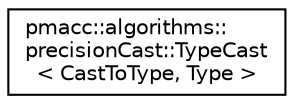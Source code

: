 digraph "Graphical Class Hierarchy"
{
 // LATEX_PDF_SIZE
  edge [fontname="Helvetica",fontsize="10",labelfontname="Helvetica",labelfontsize="10"];
  node [fontname="Helvetica",fontsize="10",shape=record];
  rankdir="LR";
  Node0 [label="pmacc::algorithms::\lprecisionCast::TypeCast\l\< CastToType, Type \>",height=0.2,width=0.4,color="black", fillcolor="white", style="filled",URL="$structpmacc_1_1algorithms_1_1precision_cast_1_1_type_cast.html",tooltip=" "];
}
